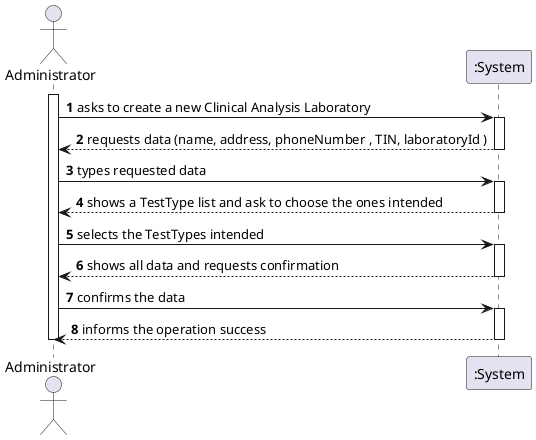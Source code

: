 @startuml
autonumber
actor "Administrator" as Adm

activate Adm
Adm -> ":System" : asks to create a new Clinical Analysis Laboratory
activate ":System"
":System" --> Adm : requests data (name, address, phoneNumber , TIN, laboratoryId )

deactivate ":System"

Adm -> ":System" : types requested data
activate ":System"
":System" --> Adm : shows a TestType list and ask to choose the ones intended
deactivate ":System"

Adm -> ":System" : selects the TestTypes intended
activate ":System"
":System" --> Adm : shows all data and requests confirmation
deactivate ":System"


Adm -> ":System" : confirms the data
activate ":System"
":System" --> Adm : informs the operation success
deactivate ":System"

deactivate Adm

@enduml